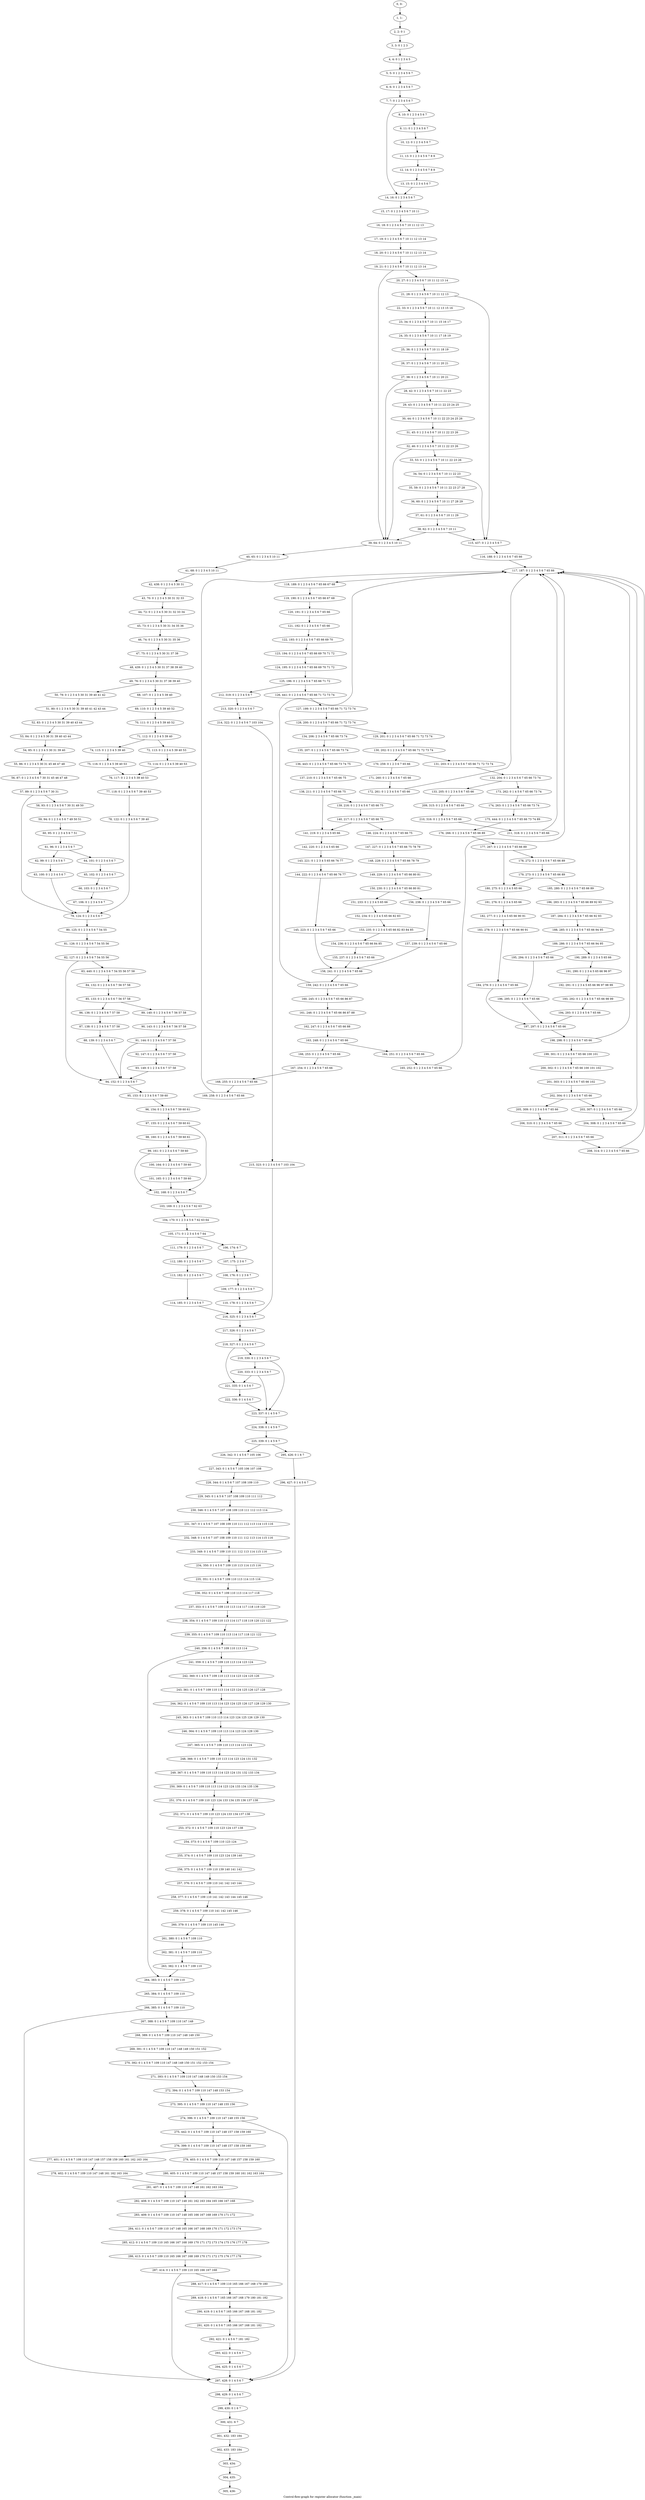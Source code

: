 digraph G {
graph [label="Control-flow-graph for register allocator (function _main)"]
0[label="0, 0: "];
1[label="1, 1: "];
2[label="2, 2: 0 1 "];
3[label="3, 3: 0 1 2 3 "];
4[label="4, 4: 0 1 2 3 4 5 "];
5[label="5, 5: 0 1 2 3 4 5 6 7 "];
6[label="6, 6: 0 1 2 3 4 5 6 7 "];
7[label="7, 7: 0 1 2 3 4 5 6 7 "];
8[label="8, 10: 0 1 2 3 4 5 6 7 "];
9[label="9, 11: 0 1 2 3 4 5 6 7 "];
10[label="10, 12: 0 1 2 3 4 5 6 7 "];
11[label="11, 13: 0 1 2 3 4 5 6 7 8 9 "];
12[label="12, 14: 0 1 2 3 4 5 6 7 8 9 "];
13[label="13, 15: 0 1 2 3 4 5 6 7 "];
14[label="14, 16: 0 1 2 3 4 5 6 7 "];
15[label="15, 17: 0 1 2 3 4 5 6 7 10 11 "];
16[label="16, 18: 0 1 2 3 4 5 6 7 10 11 12 13 "];
17[label="17, 19: 0 1 2 3 4 5 6 7 10 11 12 13 14 "];
18[label="18, 20: 0 1 2 3 4 5 6 7 10 11 12 13 14 "];
19[label="19, 21: 0 1 2 3 4 5 6 7 10 11 12 13 14 "];
20[label="20, 27: 0 1 2 3 4 5 6 7 10 11 12 13 14 "];
21[label="21, 28: 0 1 2 3 4 5 6 7 10 11 12 13 "];
22[label="22, 33: 0 1 2 3 4 5 6 7 10 11 12 13 15 16 "];
23[label="23, 34: 0 1 2 3 4 5 6 7 10 11 15 16 17 "];
24[label="24, 35: 0 1 2 3 4 5 6 7 10 11 17 18 19 "];
25[label="25, 36: 0 1 2 3 4 5 6 7 10 11 18 19 "];
26[label="26, 37: 0 1 2 3 4 5 6 7 10 11 20 21 "];
27[label="27, 38: 0 1 2 3 4 5 6 7 10 11 20 21 "];
28[label="28, 42: 0 1 2 3 4 5 6 7 10 11 22 23 "];
29[label="29, 43: 0 1 2 3 4 5 6 7 10 11 22 23 24 25 "];
30[label="30, 44: 0 1 2 3 4 5 6 7 10 11 22 23 24 25 26 "];
31[label="31, 45: 0 1 2 3 4 5 6 7 10 11 22 23 26 "];
32[label="32, 46: 0 1 2 3 4 5 6 7 10 11 22 23 26 "];
33[label="33, 53: 0 1 2 3 4 5 6 7 10 11 22 23 26 "];
34[label="34, 54: 0 1 2 3 4 5 6 7 10 11 22 23 "];
35[label="35, 59: 0 1 2 3 4 5 6 7 10 11 22 23 27 28 "];
36[label="36, 60: 0 1 2 3 4 5 6 7 10 11 27 28 29 "];
37[label="37, 61: 0 1 2 3 4 5 6 7 10 11 29 "];
38[label="38, 62: 0 1 2 3 4 5 6 7 10 11 "];
39[label="39, 64: 0 1 2 3 4 5 10 11 "];
40[label="40, 65: 0 1 2 3 4 5 10 11 "];
41[label="41, 68: 0 1 2 3 4 5 10 11 "];
42[label="42, 438: 0 1 2 3 4 5 30 31 "];
43[label="43, 70: 0 1 2 3 4 5 30 31 32 33 "];
44[label="44, 72: 0 1 2 3 4 5 30 31 32 33 34 "];
45[label="45, 73: 0 1 2 3 4 5 30 31 34 35 36 "];
46[label="46, 74: 0 1 2 3 4 5 30 31 35 36 "];
47[label="47, 75: 0 1 2 3 4 5 30 31 37 38 "];
48[label="48, 439: 0 1 2 3 4 5 30 31 37 38 39 40 "];
49[label="49, 76: 0 1 2 3 4 5 30 31 37 38 39 40 "];
50[label="50, 79: 0 1 2 3 4 5 30 31 39 40 41 42 "];
51[label="51, 80: 0 1 2 3 4 5 30 31 39 40 41 42 43 44 "];
52[label="52, 83: 0 1 2 3 4 5 30 31 39 40 43 44 "];
53[label="53, 84: 0 1 2 3 4 5 30 31 39 40 43 44 "];
54[label="54, 85: 0 1 2 3 4 5 30 31 39 40 "];
55[label="55, 86: 0 1 2 3 4 5 30 31 45 46 47 48 "];
56[label="56, 87: 0 1 2 3 4 5 6 7 30 31 45 46 47 48 "];
57[label="57, 89: 0 1 2 3 4 5 6 7 30 31 "];
58[label="58, 93: 0 1 2 3 4 5 6 7 30 31 49 50 "];
59[label="59, 94: 0 1 2 3 4 5 6 7 49 50 51 "];
60[label="60, 95: 0 1 2 3 4 5 6 7 51 "];
61[label="61, 96: 0 1 2 3 4 5 6 7 "];
62[label="62, 99: 0 1 2 3 4 5 6 7 "];
63[label="63, 100: 0 1 2 3 4 5 6 7 "];
64[label="64, 101: 0 1 2 3 4 5 6 7 "];
65[label="65, 102: 0 1 2 3 4 5 6 7 "];
66[label="66, 103: 0 1 2 3 4 5 6 7 "];
67[label="67, 106: 0 1 2 3 4 5 6 7 "];
68[label="68, 107: 0 1 2 3 4 5 39 40 "];
69[label="69, 110: 0 1 2 3 4 5 39 40 52 "];
70[label="70, 111: 0 1 2 3 4 5 39 40 52 "];
71[label="71, 112: 0 1 2 3 4 5 39 40 "];
72[label="72, 113: 0 1 2 3 4 5 39 40 53 "];
73[label="73, 114: 0 1 2 3 4 5 39 40 53 "];
74[label="74, 115: 0 1 2 3 4 5 39 40 "];
75[label="75, 116: 0 1 2 3 4 5 39 40 53 "];
76[label="76, 117: 0 1 2 3 4 5 39 40 53 "];
77[label="77, 118: 0 1 2 3 4 5 6 7 39 40 53 "];
78[label="78, 122: 0 1 2 3 4 5 6 7 39 40 "];
79[label="79, 124: 0 1 2 3 4 5 6 7 "];
80[label="80, 125: 0 1 2 3 4 5 6 7 54 55 "];
81[label="81, 126: 0 1 2 3 4 5 6 7 54 55 56 "];
82[label="82, 127: 0 1 2 3 4 5 6 7 54 55 56 "];
83[label="83, 440: 0 1 2 3 4 5 6 7 54 55 56 57 58 "];
84[label="84, 132: 0 1 2 3 4 5 6 7 56 57 58 "];
85[label="85, 133: 0 1 2 3 4 5 6 7 56 57 58 "];
86[label="86, 136: 0 1 2 3 4 5 6 7 57 58 "];
87[label="87, 138: 0 1 2 3 4 5 6 7 57 58 "];
88[label="88, 139: 0 1 2 3 4 5 6 7 "];
89[label="89, 140: 0 1 2 3 4 5 6 7 56 57 58 "];
90[label="90, 143: 0 1 2 3 4 5 6 7 56 57 58 "];
91[label="91, 144: 0 1 2 3 4 5 6 7 57 58 "];
92[label="92, 147: 0 1 2 3 4 5 6 7 57 58 "];
93[label="93, 149: 0 1 2 3 4 5 6 7 57 58 "];
94[label="94, 152: 0 1 2 3 4 5 6 7 "];
95[label="95, 153: 0 1 2 3 4 5 6 7 59 60 "];
96[label="96, 154: 0 1 2 3 4 5 6 7 59 60 61 "];
97[label="97, 155: 0 1 2 3 4 5 6 7 59 60 61 "];
98[label="98, 160: 0 1 2 3 4 5 6 7 59 60 61 "];
99[label="99, 161: 0 1 2 3 4 5 6 7 59 60 "];
100[label="100, 164: 0 1 2 3 4 5 6 7 59 60 "];
101[label="101, 165: 0 1 2 3 4 5 6 7 59 60 "];
102[label="102, 168: 0 1 2 3 4 5 6 7 "];
103[label="103, 169: 0 1 2 3 4 5 6 7 62 63 "];
104[label="104, 170: 0 1 2 3 4 5 6 7 62 63 64 "];
105[label="105, 171: 0 1 2 3 4 5 6 7 64 "];
106[label="106, 174: 6 7 "];
107[label="107, 175: 2 3 6 7 "];
108[label="108, 176: 0 1 2 3 6 7 "];
109[label="109, 177: 0 1 2 3 4 5 6 7 "];
110[label="110, 178: 0 1 2 3 4 5 6 7 "];
111[label="111, 179: 0 1 2 3 4 5 6 7 "];
112[label="112, 180: 0 1 2 3 4 5 6 7 "];
113[label="113, 182: 0 1 2 3 4 5 6 7 "];
114[label="114, 185: 0 1 2 3 4 5 6 7 "];
115[label="115, 437: 0 1 2 3 4 5 6 7 "];
116[label="116, 188: 0 1 2 3 4 5 6 7 65 66 "];
117[label="117, 187: 0 1 2 3 4 5 6 7 65 66 "];
118[label="118, 189: 0 1 2 3 4 5 6 7 65 66 67 68 "];
119[label="119, 190: 0 1 2 3 4 5 6 7 65 66 67 68 "];
120[label="120, 191: 0 1 2 3 4 5 6 7 65 66 "];
121[label="121, 192: 0 1 2 3 4 5 6 7 65 66 "];
122[label="122, 193: 0 1 2 3 4 5 6 7 65 66 69 70 "];
123[label="123, 194: 0 1 2 3 4 5 6 7 65 66 69 70 71 72 "];
124[label="124, 195: 0 1 2 3 4 5 6 7 65 66 69 70 71 72 "];
125[label="125, 196: 0 1 2 3 4 5 6 7 65 66 71 72 "];
126[label="126, 441: 0 1 2 3 4 5 6 7 65 66 71 72 73 74 "];
127[label="127, 199: 0 1 2 3 4 5 6 7 65 66 71 72 73 74 "];
128[label="128, 200: 0 1 2 3 4 5 6 7 65 66 71 72 73 74 "];
129[label="129, 201: 0 1 2 3 4 5 6 7 65 66 71 72 73 74 "];
130[label="130, 202: 0 1 2 3 4 5 6 7 65 66 71 72 73 74 "];
131[label="131, 203: 0 1 2 3 4 5 6 7 65 66 71 72 73 74 "];
132[label="132, 204: 0 1 2 3 4 5 6 7 65 66 73 74 "];
133[label="133, 205: 0 1 2 3 4 5 6 7 65 66 "];
134[label="134, 206: 2 3 4 5 6 7 65 66 73 74 "];
135[label="135, 207: 0 1 2 3 4 5 6 7 65 66 73 74 "];
136[label="136, 443: 0 1 2 3 4 5 6 7 65 66 73 74 75 "];
137[label="137, 210: 0 1 2 3 4 5 6 7 65 66 75 "];
138[label="138, 211: 0 1 2 3 4 5 6 7 65 66 75 "];
139[label="139, 216: 0 1 2 3 4 5 6 7 65 66 75 "];
140[label="140, 217: 0 1 2 3 4 5 6 7 65 66 75 "];
141[label="141, 219: 0 1 2 3 4 5 65 66 "];
142[label="142, 220: 0 1 2 3 4 5 65 66 "];
143[label="143, 221: 0 1 2 3 4 5 65 66 76 77 "];
144[label="144, 222: 0 1 2 3 4 5 6 7 65 66 76 77 "];
145[label="145, 223: 0 1 2 3 4 5 6 7 65 66 "];
146[label="146, 224: 0 1 2 3 4 5 6 7 65 66 75 "];
147[label="147, 227: 0 1 2 3 4 5 6 7 65 66 75 78 79 "];
148[label="148, 228: 0 1 2 3 4 5 6 7 65 66 78 79 "];
149[label="149, 229: 0 1 2 3 4 5 6 7 65 66 80 81 "];
150[label="150, 230: 0 1 2 3 4 5 6 7 65 66 80 81 "];
151[label="151, 233: 0 1 2 3 4 5 65 66 "];
152[label="152, 234: 0 1 2 3 4 5 65 66 82 83 "];
153[label="153, 235: 0 1 2 3 4 5 65 66 82 83 84 85 "];
154[label="154, 236: 0 1 2 3 4 5 6 7 65 66 84 85 "];
155[label="155, 237: 0 1 2 3 4 5 6 7 65 66 "];
156[label="156, 238: 0 1 2 3 4 5 6 7 65 66 "];
157[label="157, 239: 0 1 2 3 4 5 6 7 65 66 "];
158[label="158, 241: 0 1 2 3 4 5 6 7 65 66 "];
159[label="159, 242: 0 1 2 3 4 5 6 7 65 66 "];
160[label="160, 245: 0 1 2 3 4 5 6 7 65 66 86 87 "];
161[label="161, 246: 0 1 2 3 4 5 6 7 65 66 86 87 88 "];
162[label="162, 247: 0 1 2 3 4 5 6 7 65 66 88 "];
163[label="163, 248: 0 1 2 3 4 5 6 7 65 66 "];
164[label="164, 251: 0 1 2 3 4 5 6 7 65 66 "];
165[label="165, 252: 0 1 2 3 4 5 6 7 65 66 "];
166[label="166, 253: 0 1 2 3 4 5 6 7 65 66 "];
167[label="167, 254: 0 1 2 3 4 5 6 7 65 66 "];
168[label="168, 255: 0 1 2 3 4 5 6 7 65 66 "];
169[label="169, 258: 0 1 2 3 4 5 6 7 65 66 "];
170[label="170, 259: 0 1 2 3 6 7 65 66 "];
171[label="171, 260: 0 1 2 3 4 5 6 7 65 66 "];
172[label="172, 261: 0 1 2 3 4 5 6 7 65 66 "];
173[label="173, 262: 0 1 4 5 6 7 65 66 73 74 "];
174[label="174, 263: 0 1 2 3 4 5 6 7 65 66 73 74 "];
175[label="175, 444: 0 1 2 3 4 5 6 7 65 66 73 74 89 "];
176[label="176, 266: 0 1 2 3 4 5 6 7 65 66 89 "];
177[label="177, 267: 0 1 2 3 4 5 6 7 65 66 89 "];
178[label="178, 272: 0 1 2 3 4 5 6 7 65 66 89 "];
179[label="179, 273: 0 1 2 3 4 5 6 7 65 66 89 "];
180[label="180, 275: 0 1 2 3 4 5 65 66 "];
181[label="181, 276: 0 1 2 3 4 5 65 66 "];
182[label="182, 277: 0 1 2 3 4 5 65 66 90 91 "];
183[label="183, 278: 0 1 2 3 4 5 6 7 65 66 90 91 "];
184[label="184, 279: 0 1 2 3 4 5 6 7 65 66 "];
185[label="185, 280: 0 1 2 3 4 5 6 7 65 66 89 "];
186[label="186, 283: 0 1 2 3 4 5 6 7 65 66 89 92 93 "];
187[label="187, 284: 0 1 2 3 4 5 6 7 65 66 92 93 "];
188[label="188, 285: 0 1 2 3 4 5 6 7 65 66 94 95 "];
189[label="189, 286: 0 1 2 3 4 5 6 7 65 66 94 95 "];
190[label="190, 289: 0 1 2 3 4 5 65 66 "];
191[label="191, 290: 0 1 2 3 4 5 65 66 96 97 "];
192[label="192, 291: 0 1 2 3 4 5 65 66 96 97 98 99 "];
193[label="193, 292: 0 1 2 3 4 5 6 7 65 66 98 99 "];
194[label="194, 293: 0 1 2 3 4 5 6 7 65 66 "];
195[label="195, 294: 0 1 2 3 4 5 6 7 65 66 "];
196[label="196, 295: 0 1 2 3 4 5 6 7 65 66 "];
197[label="197, 297: 0 1 2 3 4 5 6 7 65 66 "];
198[label="198, 298: 0 1 2 3 4 5 6 7 65 66 "];
199[label="199, 301: 0 1 2 3 4 5 6 7 65 66 100 101 "];
200[label="200, 302: 0 1 2 3 4 5 6 7 65 66 100 101 102 "];
201[label="201, 303: 0 1 2 3 4 5 6 7 65 66 102 "];
202[label="202, 304: 0 1 2 3 4 5 6 7 65 66 "];
203[label="203, 307: 0 1 2 3 4 5 6 7 65 66 "];
204[label="204, 308: 0 1 2 3 4 5 6 7 65 66 "];
205[label="205, 309: 0 1 2 3 4 5 6 7 65 66 "];
206[label="206, 310: 0 1 2 3 4 5 6 7 65 66 "];
207[label="207, 311: 0 1 2 3 4 5 6 7 65 66 "];
208[label="208, 314: 0 1 2 3 4 5 6 7 65 66 "];
209[label="209, 315: 0 1 2 3 4 5 6 7 65 66 "];
210[label="210, 316: 0 1 2 3 4 5 6 7 65 66 "];
211[label="211, 318: 0 1 2 3 4 5 6 7 65 66 "];
212[label="212, 319: 0 1 2 3 4 5 6 7 "];
213[label="213, 320: 0 1 2 3 4 5 6 7 "];
214[label="214, 322: 0 1 2 3 4 5 6 7 103 104 "];
215[label="215, 323: 0 1 2 3 4 5 6 7 103 104 "];
216[label="216, 325: 0 1 2 3 4 5 6 7 "];
217[label="217, 326: 0 1 2 3 4 5 6 7 "];
218[label="218, 327: 0 1 2 3 4 5 6 7 "];
219[label="219, 330: 0 1 2 3 4 5 6 7 "];
220[label="220, 333: 0 1 2 3 4 5 6 7 "];
221[label="221, 335: 0 1 4 5 6 7 "];
222[label="222, 336: 0 1 4 5 6 7 "];
223[label="223, 337: 0 1 4 5 6 7 "];
224[label="224, 338: 0 1 4 5 6 7 "];
225[label="225, 339: 0 1 4 5 6 7 "];
226[label="226, 342: 0 1 4 5 6 7 105 106 "];
227[label="227, 343: 0 1 4 5 6 7 105 106 107 108 "];
228[label="228, 344: 0 1 4 5 6 7 107 108 109 110 "];
229[label="229, 345: 0 1 4 5 6 7 107 108 109 110 111 112 "];
230[label="230, 346: 0 1 4 5 6 7 107 108 109 110 111 112 113 114 "];
231[label="231, 347: 0 1 4 5 6 7 107 108 109 110 111 112 113 114 115 116 "];
232[label="232, 348: 0 1 4 5 6 7 107 108 109 110 111 112 113 114 115 116 "];
233[label="233, 349: 0 1 4 5 6 7 109 110 111 112 113 114 115 116 "];
234[label="234, 350: 0 1 4 5 6 7 109 110 113 114 115 116 "];
235[label="235, 351: 0 1 4 5 6 7 109 110 113 114 115 116 "];
236[label="236, 352: 0 1 4 5 6 7 109 110 113 114 117 118 "];
237[label="237, 353: 0 1 4 5 6 7 109 110 113 114 117 118 119 120 "];
238[label="238, 354: 0 1 4 5 6 7 109 110 113 114 117 118 119 120 121 122 "];
239[label="239, 355: 0 1 4 5 6 7 109 110 113 114 117 118 121 122 "];
240[label="240, 356: 0 1 4 5 6 7 109 110 113 114 "];
241[label="241, 359: 0 1 4 5 6 7 109 110 113 114 123 124 "];
242[label="242, 360: 0 1 4 5 6 7 109 110 113 114 123 124 125 126 "];
243[label="243, 361: 0 1 4 5 6 7 109 110 113 114 123 124 125 126 127 128 "];
244[label="244, 362: 0 1 4 5 6 7 109 110 113 114 123 124 125 126 127 128 129 130 "];
245[label="245, 363: 0 1 4 5 6 7 109 110 113 114 123 124 125 126 129 130 "];
246[label="246, 364: 0 1 4 5 6 7 109 110 113 114 123 124 129 130 "];
247[label="247, 365: 0 1 4 5 6 7 109 110 113 114 123 124 "];
248[label="248, 366: 0 1 4 5 6 7 109 110 113 114 123 124 131 132 "];
249[label="249, 367: 0 1 4 5 6 7 109 110 113 114 123 124 131 132 133 134 "];
250[label="250, 369: 0 1 4 5 6 7 109 110 113 114 123 124 133 134 135 136 "];
251[label="251, 370: 0 1 4 5 6 7 109 110 123 124 133 134 135 136 137 138 "];
252[label="252, 371: 0 1 4 5 6 7 109 110 123 124 133 134 137 138 "];
253[label="253, 372: 0 1 4 5 6 7 109 110 123 124 137 138 "];
254[label="254, 373: 0 1 4 5 6 7 109 110 123 124 "];
255[label="255, 374: 0 1 4 5 6 7 109 110 123 124 139 140 "];
256[label="256, 375: 0 1 4 5 6 7 109 110 139 140 141 142 "];
257[label="257, 376: 0 1 4 5 6 7 109 110 141 142 143 144 "];
258[label="258, 377: 0 1 4 5 6 7 109 110 141 142 143 144 145 146 "];
259[label="259, 378: 0 1 4 5 6 7 109 110 141 142 145 146 "];
260[label="260, 379: 0 1 4 5 6 7 109 110 145 146 "];
261[label="261, 380: 0 1 4 5 6 7 109 110 "];
262[label="262, 381: 0 1 4 5 6 7 109 110 "];
263[label="263, 382: 0 1 4 5 6 7 109 110 "];
264[label="264, 383: 0 1 4 5 6 7 109 110 "];
265[label="265, 384: 0 1 4 5 6 7 109 110 "];
266[label="266, 385: 0 1 4 5 6 7 109 110 "];
267[label="267, 388: 0 1 4 5 6 7 109 110 147 148 "];
268[label="268, 389: 0 1 4 5 6 7 109 110 147 148 149 150 "];
269[label="269, 391: 0 1 4 5 6 7 109 110 147 148 149 150 151 152 "];
270[label="270, 392: 0 1 4 5 6 7 109 110 147 148 149 150 151 152 153 154 "];
271[label="271, 393: 0 1 4 5 6 7 109 110 147 148 149 150 153 154 "];
272[label="272, 394: 0 1 4 5 6 7 109 110 147 148 153 154 "];
273[label="273, 395: 0 1 4 5 6 7 109 110 147 148 155 156 "];
274[label="274, 396: 0 1 4 5 6 7 109 110 147 148 155 156 "];
275[label="275, 442: 0 1 4 5 6 7 109 110 147 148 157 158 159 160 "];
276[label="276, 399: 0 1 4 5 6 7 109 110 147 148 157 158 159 160 "];
277[label="277, 401: 0 1 4 5 6 7 109 110 147 148 157 158 159 160 161 162 163 164 "];
278[label="278, 402: 0 1 4 5 6 7 109 110 147 148 161 162 163 164 "];
279[label="279, 403: 0 1 4 5 6 7 109 110 147 148 157 158 159 160 "];
280[label="280, 405: 0 1 4 5 6 7 109 110 147 148 157 158 159 160 161 162 163 164 "];
281[label="281, 407: 0 1 4 5 6 7 109 110 147 148 161 162 163 164 "];
282[label="282, 408: 0 1 4 5 6 7 109 110 147 148 161 162 163 164 165 166 167 168 "];
283[label="283, 409: 0 1 4 5 6 7 109 110 147 148 165 166 167 168 169 170 171 172 "];
284[label="284, 411: 0 1 4 5 6 7 109 110 147 148 165 166 167 168 169 170 171 172 173 174 "];
285[label="285, 412: 0 1 4 5 6 7 109 110 165 166 167 168 169 170 171 172 173 174 175 176 177 178 "];
286[label="286, 413: 0 1 4 5 6 7 109 110 165 166 167 168 169 170 171 172 175 176 177 178 "];
287[label="287, 414: 0 1 4 5 6 7 109 110 165 166 167 168 "];
288[label="288, 417: 0 1 4 5 6 7 109 110 165 166 167 168 179 180 "];
289[label="289, 418: 0 1 4 5 6 7 165 166 167 168 179 180 181 182 "];
290[label="290, 419: 0 1 4 5 6 7 165 166 167 168 181 182 "];
291[label="291, 420: 0 1 4 5 6 7 165 166 167 168 181 182 "];
292[label="292, 421: 0 1 4 5 6 7 181 182 "];
293[label="293, 422: 0 1 4 5 6 7 "];
294[label="294, 425: 0 1 4 5 6 7 "];
295[label="295, 426: 0 1 6 7 "];
296[label="296, 427: 0 1 4 5 6 7 "];
297[label="297, 428: 0 1 4 5 6 7 "];
298[label="298, 429: 0 1 4 5 6 7 "];
299[label="299, 430: 0 1 6 7 "];
300[label="300, 431: 6 7 "];
301[label="301, 432: 183 184 "];
302[label="302, 433: 183 184 "];
303[label="303, 434: "];
304[label="304, 435: "];
305[label="305, 436: "];
0->1 ;
1->2 ;
2->3 ;
3->4 ;
4->5 ;
5->6 ;
6->7 ;
7->8 ;
7->14 ;
8->9 ;
9->10 ;
10->11 ;
11->12 ;
12->13 ;
13->14 ;
14->15 ;
15->16 ;
16->17 ;
17->18 ;
18->19 ;
19->20 ;
19->39 ;
20->21 ;
21->22 ;
21->115 ;
22->23 ;
23->24 ;
24->25 ;
25->26 ;
26->27 ;
27->28 ;
27->39 ;
28->29 ;
29->30 ;
30->31 ;
31->32 ;
32->33 ;
32->39 ;
33->34 ;
34->35 ;
34->115 ;
35->36 ;
36->37 ;
37->38 ;
38->39 ;
38->115 ;
39->40 ;
40->41 ;
41->42 ;
42->43 ;
43->44 ;
44->45 ;
45->46 ;
46->47 ;
47->48 ;
48->49 ;
49->50 ;
49->68 ;
50->51 ;
51->52 ;
52->53 ;
53->54 ;
54->55 ;
55->56 ;
56->57 ;
57->58 ;
57->79 ;
58->59 ;
59->60 ;
60->61 ;
61->62 ;
61->64 ;
62->63 ;
63->79 ;
64->65 ;
65->66 ;
66->67 ;
67->79 ;
68->69 ;
69->70 ;
70->71 ;
71->72 ;
71->74 ;
72->73 ;
73->76 ;
74->75 ;
75->76 ;
76->77 ;
77->78 ;
78->79 ;
79->80 ;
80->81 ;
81->82 ;
82->83 ;
82->94 ;
83->84 ;
84->85 ;
85->86 ;
85->89 ;
86->87 ;
87->88 ;
88->94 ;
89->90 ;
90->91 ;
91->92 ;
91->94 ;
92->93 ;
93->94 ;
94->95 ;
95->96 ;
96->97 ;
97->98 ;
97->102 ;
98->99 ;
99->100 ;
99->102 ;
100->101 ;
101->102 ;
102->103 ;
103->104 ;
104->105 ;
105->106 ;
105->111 ;
106->107 ;
107->108 ;
108->109 ;
109->110 ;
110->216 ;
111->112 ;
112->113 ;
113->114 ;
114->216 ;
115->116 ;
116->117 ;
117->118 ;
118->119 ;
119->120 ;
120->121 ;
121->122 ;
122->123 ;
123->124 ;
124->125 ;
125->126 ;
125->212 ;
126->127 ;
127->128 ;
128->129 ;
128->134 ;
129->130 ;
130->131 ;
130->170 ;
131->132 ;
132->133 ;
132->173 ;
133->209 ;
134->135 ;
135->136 ;
136->137 ;
137->138 ;
138->139 ;
138->141 ;
139->140 ;
140->141 ;
140->146 ;
141->142 ;
142->143 ;
143->144 ;
144->145 ;
145->158 ;
146->147 ;
147->148 ;
148->149 ;
149->150 ;
150->151 ;
150->156 ;
151->152 ;
152->153 ;
153->154 ;
154->155 ;
155->158 ;
156->157 ;
157->158 ;
158->159 ;
159->160 ;
159->117 ;
160->161 ;
161->162 ;
162->163 ;
163->164 ;
163->166 ;
164->165 ;
165->117 ;
166->167 ;
167->168 ;
168->169 ;
169->117 ;
170->171 ;
171->172 ;
172->117 ;
173->174 ;
174->175 ;
175->176 ;
176->177 ;
177->178 ;
177->180 ;
178->179 ;
179->180 ;
179->185 ;
180->181 ;
181->182 ;
182->183 ;
183->184 ;
184->197 ;
185->186 ;
186->187 ;
187->188 ;
188->189 ;
189->190 ;
189->195 ;
190->191 ;
191->192 ;
192->193 ;
193->194 ;
194->197 ;
195->196 ;
196->197 ;
197->198 ;
198->199 ;
198->117 ;
199->200 ;
200->201 ;
201->202 ;
202->203 ;
202->205 ;
203->204 ;
204->117 ;
205->206 ;
206->207 ;
207->208 ;
208->117 ;
209->210 ;
210->211 ;
211->117 ;
212->213 ;
213->214 ;
214->215 ;
215->216 ;
216->217 ;
217->218 ;
218->219 ;
218->221 ;
219->220 ;
219->223 ;
220->221 ;
220->223 ;
221->222 ;
222->223 ;
223->224 ;
224->225 ;
225->226 ;
225->295 ;
226->227 ;
227->228 ;
228->229 ;
229->230 ;
230->231 ;
231->232 ;
232->233 ;
233->234 ;
234->235 ;
235->236 ;
236->237 ;
237->238 ;
238->239 ;
239->240 ;
240->241 ;
240->264 ;
241->242 ;
242->243 ;
243->244 ;
244->245 ;
245->246 ;
246->247 ;
247->248 ;
248->249 ;
249->250 ;
250->251 ;
251->252 ;
252->253 ;
253->254 ;
254->255 ;
255->256 ;
256->257 ;
257->258 ;
258->259 ;
259->260 ;
260->261 ;
261->262 ;
262->263 ;
263->264 ;
264->265 ;
265->266 ;
266->267 ;
266->297 ;
267->268 ;
268->269 ;
269->270 ;
270->271 ;
271->272 ;
272->273 ;
273->274 ;
274->275 ;
274->297 ;
275->276 ;
276->277 ;
276->279 ;
277->278 ;
278->281 ;
279->280 ;
280->281 ;
281->282 ;
282->283 ;
283->284 ;
284->285 ;
285->286 ;
286->287 ;
287->288 ;
287->297 ;
288->289 ;
289->290 ;
290->291 ;
291->292 ;
292->293 ;
293->294 ;
294->297 ;
295->296 ;
296->297 ;
297->298 ;
298->299 ;
299->300 ;
300->301 ;
301->302 ;
302->303 ;
303->304 ;
304->305 ;
}
